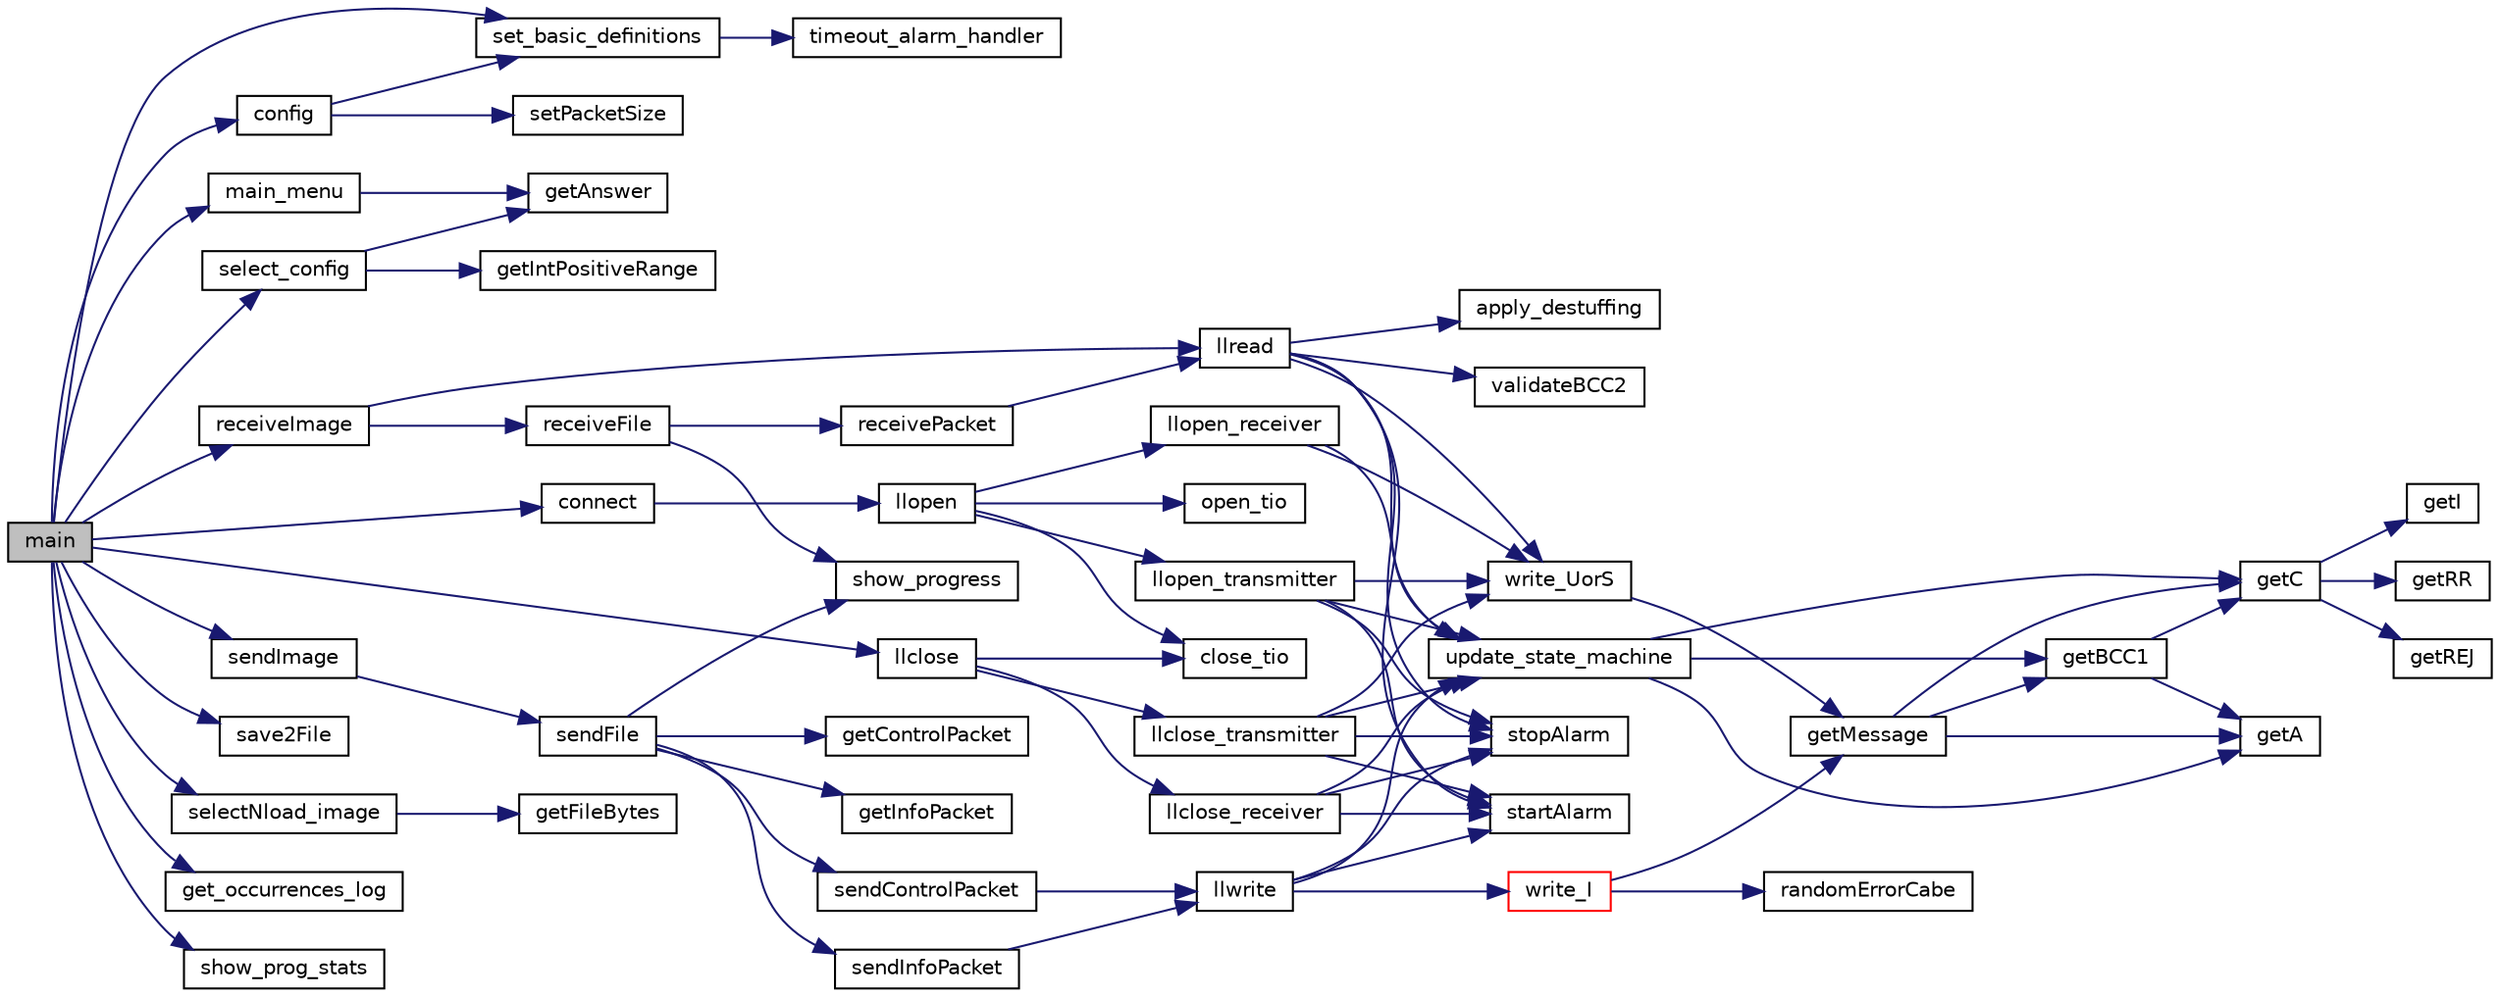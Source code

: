 digraph "main"
{
  edge [fontname="Helvetica",fontsize="10",labelfontname="Helvetica",labelfontsize="10"];
  node [fontname="Helvetica",fontsize="10",shape=record];
  rankdir="LR";
  Node1 [label="main",height=0.2,width=0.4,color="black", fillcolor="grey75", style="filled", fontcolor="black"];
  Node1 -> Node2 [color="midnightblue",fontsize="10",style="solid",fontname="Helvetica"];
  Node2 [label="set_basic_definitions",height=0.2,width=0.4,color="black", fillcolor="white", style="filled",URL="$_data_link_protocol_8c.html#a224fe6e5e5dac90f16f0a69196631a0f"];
  Node2 -> Node3 [color="midnightblue",fontsize="10",style="solid",fontname="Helvetica"];
  Node3 [label="timeout_alarm_handler",height=0.2,width=0.4,color="black", fillcolor="white", style="filled",URL="$_data_link_protocol_8c.html#abc2de636b525f3c7fb5c49058c0e9814"];
  Node1 -> Node4 [color="midnightblue",fontsize="10",style="solid",fontname="Helvetica"];
  Node4 [label="main_menu",height=0.2,width=0.4,color="black", fillcolor="white", style="filled",URL="$user__interface_8c.html#abb9d8fbe34b021fbe94f0021af0aaff4"];
  Node4 -> Node5 [color="midnightblue",fontsize="10",style="solid",fontname="Helvetica"];
  Node5 [label="getAnswer",height=0.2,width=0.4,color="black", fillcolor="white", style="filled",URL="$user__interface_8c.html#ad446d677222dae1e80caf8b0c660a650"];
  Node1 -> Node6 [color="midnightblue",fontsize="10",style="solid",fontname="Helvetica"];
  Node6 [label="connect",height=0.2,width=0.4,color="black", fillcolor="white", style="filled",URL="$_app_8c.html#a6045e10b730f1c443651f5209bd9e913"];
  Node6 -> Node7 [color="midnightblue",fontsize="10",style="solid",fontname="Helvetica"];
  Node7 [label="llopen",height=0.2,width=0.4,color="black", fillcolor="white", style="filled",URL="$_data_link_protocol_8c.html#ad5e2d7d1bfd0b3b8308cd64a8a14b6be"];
  Node7 -> Node8 [color="midnightblue",fontsize="10",style="solid",fontname="Helvetica"];
  Node8 [label="open_tio",height=0.2,width=0.4,color="black", fillcolor="white", style="filled",URL="$_data_link_protocol_8c.html#a03896ec2c50423b2e87bade6f0e44e6f"];
  Node7 -> Node9 [color="midnightblue",fontsize="10",style="solid",fontname="Helvetica"];
  Node9 [label="llopen_transmitter",height=0.2,width=0.4,color="black", fillcolor="white", style="filled",URL="$_data_link_protocol_8c.html#ac207e9b954aaa099580f249836d0c47b"];
  Node9 -> Node10 [color="midnightblue",fontsize="10",style="solid",fontname="Helvetica"];
  Node10 [label="write_UorS",height=0.2,width=0.4,color="black", fillcolor="white", style="filled",URL="$_data_link_protocol_8c.html#a91dbcb5921f187a9984cc67ea03398fc"];
  Node10 -> Node11 [color="midnightblue",fontsize="10",style="solid",fontname="Helvetica"];
  Node11 [label="getMessage",height=0.2,width=0.4,color="black", fillcolor="white", style="filled",URL="$_data_link_protocol_8c.html#a15fda084e7c867a3bbec56c610d51328"];
  Node11 -> Node12 [color="midnightblue",fontsize="10",style="solid",fontname="Helvetica"];
  Node12 [label="getA",height=0.2,width=0.4,color="black", fillcolor="white", style="filled",URL="$_data_link_protocol_8c.html#a6a7b7f464b479f94feff8d9a00b18641"];
  Node11 -> Node13 [color="midnightblue",fontsize="10",style="solid",fontname="Helvetica"];
  Node13 [label="getC",height=0.2,width=0.4,color="black", fillcolor="white", style="filled",URL="$_data_link_protocol_8c.html#aaa901ccedf05fba90552bdacbd11d3e9"];
  Node13 -> Node14 [color="midnightblue",fontsize="10",style="solid",fontname="Helvetica"];
  Node14 [label="getI",height=0.2,width=0.4,color="black", fillcolor="white", style="filled",URL="$_data_link_protocol_8c.html#a1e4dbedff6dab62b362ac8ce0c34db2b"];
  Node13 -> Node15 [color="midnightblue",fontsize="10",style="solid",fontname="Helvetica"];
  Node15 [label="getRR",height=0.2,width=0.4,color="black", fillcolor="white", style="filled",URL="$_data_link_protocol_8c.html#a61563a2133275f81530af205df721370"];
  Node13 -> Node16 [color="midnightblue",fontsize="10",style="solid",fontname="Helvetica"];
  Node16 [label="getREJ",height=0.2,width=0.4,color="black", fillcolor="white", style="filled",URL="$_data_link_protocol_8c.html#abaa3708a048ddc5767862379efc6a548"];
  Node11 -> Node17 [color="midnightblue",fontsize="10",style="solid",fontname="Helvetica"];
  Node17 [label="getBCC1",height=0.2,width=0.4,color="black", fillcolor="white", style="filled",URL="$_data_link_protocol_8c.html#afa532baada4350c6ed5b8193170b419d"];
  Node17 -> Node12 [color="midnightblue",fontsize="10",style="solid",fontname="Helvetica"];
  Node17 -> Node13 [color="midnightblue",fontsize="10",style="solid",fontname="Helvetica"];
  Node9 -> Node18 [color="midnightblue",fontsize="10",style="solid",fontname="Helvetica"];
  Node18 [label="startAlarm",height=0.2,width=0.4,color="black", fillcolor="white", style="filled",URL="$_data_link_protocol_8c.html#a49297b2b7505288d30cfe8a7e5ed19eb"];
  Node9 -> Node19 [color="midnightblue",fontsize="10",style="solid",fontname="Helvetica"];
  Node19 [label="update_state_machine",height=0.2,width=0.4,color="black", fillcolor="white", style="filled",URL="$_data_link_protocol_8c.html#ae6b9522ed0e0617707ec39205ac3d66b"];
  Node19 -> Node12 [color="midnightblue",fontsize="10",style="solid",fontname="Helvetica"];
  Node19 -> Node13 [color="midnightblue",fontsize="10",style="solid",fontname="Helvetica"];
  Node19 -> Node17 [color="midnightblue",fontsize="10",style="solid",fontname="Helvetica"];
  Node9 -> Node20 [color="midnightblue",fontsize="10",style="solid",fontname="Helvetica"];
  Node20 [label="stopAlarm",height=0.2,width=0.4,color="black", fillcolor="white", style="filled",URL="$_data_link_protocol_8c.html#a7ae58fc4d576671de97e4eab7d92d8ce"];
  Node7 -> Node21 [color="midnightblue",fontsize="10",style="solid",fontname="Helvetica"];
  Node21 [label="close_tio",height=0.2,width=0.4,color="black", fillcolor="white", style="filled",URL="$_data_link_protocol_8c.html#a5a80102345b55b2906f6de5b74872837"];
  Node7 -> Node22 [color="midnightblue",fontsize="10",style="solid",fontname="Helvetica"];
  Node22 [label="llopen_receiver",height=0.2,width=0.4,color="black", fillcolor="white", style="filled",URL="$_data_link_protocol_8c.html#acfb412f632509cf5ca97fbddfce1f9ca"];
  Node22 -> Node19 [color="midnightblue",fontsize="10",style="solid",fontname="Helvetica"];
  Node22 -> Node10 [color="midnightblue",fontsize="10",style="solid",fontname="Helvetica"];
  Node1 -> Node23 [color="midnightblue",fontsize="10",style="solid",fontname="Helvetica"];
  Node23 [label="sendImage",height=0.2,width=0.4,color="black", fillcolor="white", style="filled",URL="$_app_8c.html#a98a8980fff84f275db111d589b776f8d"];
  Node23 -> Node24 [color="midnightblue",fontsize="10",style="solid",fontname="Helvetica"];
  Node24 [label="sendFile",height=0.2,width=0.4,color="black", fillcolor="white", style="filled",URL="$_app_protocol_8c.html#a4b94281ba90edbd7830b34f849d13a7d"];
  Node24 -> Node25 [color="midnightblue",fontsize="10",style="solid",fontname="Helvetica"];
  Node25 [label="getControlPacket",height=0.2,width=0.4,color="black", fillcolor="white", style="filled",URL="$_app_protocol_8c.html#a2b801ed1acf22e8bfa83ca4b94387ff1"];
  Node24 -> Node26 [color="midnightblue",fontsize="10",style="solid",fontname="Helvetica"];
  Node26 [label="sendControlPacket",height=0.2,width=0.4,color="black", fillcolor="white", style="filled",URL="$_app_protocol_8c.html#a123485ea53d189897094d75d75e7c9db"];
  Node26 -> Node27 [color="midnightblue",fontsize="10",style="solid",fontname="Helvetica"];
  Node27 [label="llwrite",height=0.2,width=0.4,color="black", fillcolor="white", style="filled",URL="$_data_link_protocol_8c.html#a7566fe39434784a0bc29e8b0e64485fc"];
  Node27 -> Node28 [color="midnightblue",fontsize="10",style="solid",fontname="Helvetica"];
  Node28 [label="write_I",height=0.2,width=0.4,color="red", fillcolor="white", style="filled",URL="$_data_link_protocol_8c.html#ab455e0521aa499284c844ee6f8e26598"];
  Node28 -> Node11 [color="midnightblue",fontsize="10",style="solid",fontname="Helvetica"];
  Node28 -> Node29 [color="midnightblue",fontsize="10",style="solid",fontname="Helvetica"];
  Node29 [label="randomErrorCabe",height=0.2,width=0.4,color="black", fillcolor="white", style="filled",URL="$_data_link_protocol_8c.html#a0897e8adf83062f90d9c40d7150a65da"];
  Node27 -> Node18 [color="midnightblue",fontsize="10",style="solid",fontname="Helvetica"];
  Node27 -> Node19 [color="midnightblue",fontsize="10",style="solid",fontname="Helvetica"];
  Node27 -> Node20 [color="midnightblue",fontsize="10",style="solid",fontname="Helvetica"];
  Node24 -> Node30 [color="midnightblue",fontsize="10",style="solid",fontname="Helvetica"];
  Node30 [label="getInfoPacket",height=0.2,width=0.4,color="black", fillcolor="white", style="filled",URL="$_app_protocol_8c.html#a181cbaf5a7dc6ebcbe16544b869fad0c"];
  Node24 -> Node31 [color="midnightblue",fontsize="10",style="solid",fontname="Helvetica"];
  Node31 [label="sendInfoPacket",height=0.2,width=0.4,color="black", fillcolor="white", style="filled",URL="$_app_protocol_8c.html#a210995acca3c01cc05ab4f44fae52612"];
  Node31 -> Node27 [color="midnightblue",fontsize="10",style="solid",fontname="Helvetica"];
  Node24 -> Node32 [color="midnightblue",fontsize="10",style="solid",fontname="Helvetica"];
  Node32 [label="show_progress",height=0.2,width=0.4,color="black", fillcolor="white", style="filled",URL="$_app_protocol_8c.html#a5e7b721b0e6dfd145cd681f4fcc6563f"];
  Node1 -> Node33 [color="midnightblue",fontsize="10",style="solid",fontname="Helvetica"];
  Node33 [label="receiveImage",height=0.2,width=0.4,color="black", fillcolor="white", style="filled",URL="$_app_8c.html#adf499412f537e5461d3866f5fd3c39b0"];
  Node33 -> Node34 [color="midnightblue",fontsize="10",style="solid",fontname="Helvetica"];
  Node34 [label="receiveFile",height=0.2,width=0.4,color="black", fillcolor="white", style="filled",URL="$_app_protocol_8c.html#a04f67022bd1631babfe280130d4e2652"];
  Node34 -> Node35 [color="midnightblue",fontsize="10",style="solid",fontname="Helvetica"];
  Node35 [label="receivePacket",height=0.2,width=0.4,color="black", fillcolor="white", style="filled",URL="$_app_protocol_8c.html#a9f88cc77297a74876f2da9d2d625a45a"];
  Node35 -> Node36 [color="midnightblue",fontsize="10",style="solid",fontname="Helvetica"];
  Node36 [label="llread",height=0.2,width=0.4,color="black", fillcolor="white", style="filled",URL="$_data_link_protocol_8c.html#a817ab883a4ff26223483ed9d739b8fd8"];
  Node36 -> Node18 [color="midnightblue",fontsize="10",style="solid",fontname="Helvetica"];
  Node36 -> Node19 [color="midnightblue",fontsize="10",style="solid",fontname="Helvetica"];
  Node36 -> Node20 [color="midnightblue",fontsize="10",style="solid",fontname="Helvetica"];
  Node36 -> Node37 [color="midnightblue",fontsize="10",style="solid",fontname="Helvetica"];
  Node37 [label="apply_destuffing",height=0.2,width=0.4,color="black", fillcolor="white", style="filled",URL="$_data_link_protocol_8c.html#ae36e00d7a30049b1b576c2ade31f6544"];
  Node36 -> Node38 [color="midnightblue",fontsize="10",style="solid",fontname="Helvetica"];
  Node38 [label="validateBCC2",height=0.2,width=0.4,color="black", fillcolor="white", style="filled",URL="$_data_link_protocol_8c.html#a8cc2689cf337466f422f4c3647b6b558"];
  Node36 -> Node10 [color="midnightblue",fontsize="10",style="solid",fontname="Helvetica"];
  Node34 -> Node32 [color="midnightblue",fontsize="10",style="solid",fontname="Helvetica"];
  Node33 -> Node36 [color="midnightblue",fontsize="10",style="solid",fontname="Helvetica"];
  Node1 -> Node39 [color="midnightblue",fontsize="10",style="solid",fontname="Helvetica"];
  Node39 [label="llclose",height=0.2,width=0.4,color="black", fillcolor="white", style="filled",URL="$_data_link_protocol_8c.html#a4bcc2bd551581e8e07bed568cf257810"];
  Node39 -> Node40 [color="midnightblue",fontsize="10",style="solid",fontname="Helvetica"];
  Node40 [label="llclose_receiver",height=0.2,width=0.4,color="black", fillcolor="white", style="filled",URL="$_data_link_protocol_8c.html#aeb460620fe2245b4a7c69dca326b8aba"];
  Node40 -> Node18 [color="midnightblue",fontsize="10",style="solid",fontname="Helvetica"];
  Node40 -> Node19 [color="midnightblue",fontsize="10",style="solid",fontname="Helvetica"];
  Node40 -> Node20 [color="midnightblue",fontsize="10",style="solid",fontname="Helvetica"];
  Node39 -> Node41 [color="midnightblue",fontsize="10",style="solid",fontname="Helvetica"];
  Node41 [label="llclose_transmitter",height=0.2,width=0.4,color="black", fillcolor="white", style="filled",URL="$_data_link_protocol_8c.html#ae5a38eb4c5ded3a0a10fa2488f5ec158"];
  Node41 -> Node10 [color="midnightblue",fontsize="10",style="solid",fontname="Helvetica"];
  Node41 -> Node18 [color="midnightblue",fontsize="10",style="solid",fontname="Helvetica"];
  Node41 -> Node19 [color="midnightblue",fontsize="10",style="solid",fontname="Helvetica"];
  Node41 -> Node20 [color="midnightblue",fontsize="10",style="solid",fontname="Helvetica"];
  Node39 -> Node21 [color="midnightblue",fontsize="10",style="solid",fontname="Helvetica"];
  Node1 -> Node42 [color="midnightblue",fontsize="10",style="solid",fontname="Helvetica"];
  Node42 [label="save2File",height=0.2,width=0.4,color="black", fillcolor="white", style="filled",URL="$_file_funcs_8c.html#ae5c276dd098d71b46b260e0fa06f599c"];
  Node1 -> Node43 [color="midnightblue",fontsize="10",style="solid",fontname="Helvetica"];
  Node43 [label="select_config",height=0.2,width=0.4,color="black", fillcolor="white", style="filled",URL="$user__interface_8c.html#ad6d0ab03f6a31339c519e6b84981e880"];
  Node43 -> Node5 [color="midnightblue",fontsize="10",style="solid",fontname="Helvetica"];
  Node43 -> Node44 [color="midnightblue",fontsize="10",style="solid",fontname="Helvetica"];
  Node44 [label="getIntPositiveRange",height=0.2,width=0.4,color="black", fillcolor="white", style="filled",URL="$user__interface_8c.html#a6a6c5f65e2e9427ab5e23b2e97cccd2d"];
  Node1 -> Node45 [color="midnightblue",fontsize="10",style="solid",fontname="Helvetica"];
  Node45 [label="config",height=0.2,width=0.4,color="black", fillcolor="white", style="filled",URL="$_app_8c.html#aad9f3ea413030fb0877cc1c04cfce2c9"];
  Node45 -> Node2 [color="midnightblue",fontsize="10",style="solid",fontname="Helvetica"];
  Node45 -> Node46 [color="midnightblue",fontsize="10",style="solid",fontname="Helvetica"];
  Node46 [label="setPacketSize",height=0.2,width=0.4,color="black", fillcolor="white", style="filled",URL="$_app_8c.html#a8e15d7a1b572d121a014c7dbe5f0c405"];
  Node1 -> Node47 [color="midnightblue",fontsize="10",style="solid",fontname="Helvetica"];
  Node47 [label="selectNload_image",height=0.2,width=0.4,color="black", fillcolor="white", style="filled",URL="$user__interface_8c.html#a20f9854e8f9e2095af30aabd2b7b1894"];
  Node47 -> Node48 [color="midnightblue",fontsize="10",style="solid",fontname="Helvetica"];
  Node48 [label="getFileBytes",height=0.2,width=0.4,color="black", fillcolor="white", style="filled",URL="$_file_funcs_8c.html#a50ddf2b9fb2f1a3697cabf66eeb86f5e"];
  Node1 -> Node49 [color="midnightblue",fontsize="10",style="solid",fontname="Helvetica"];
  Node49 [label="get_occurrences_log",height=0.2,width=0.4,color="black", fillcolor="white", style="filled",URL="$_data_link_protocol_8c.html#add6c8f971f74672e89169088bde88577"];
  Node1 -> Node50 [color="midnightblue",fontsize="10",style="solid",fontname="Helvetica"];
  Node50 [label="show_prog_stats",height=0.2,width=0.4,color="black", fillcolor="white", style="filled",URL="$user__interface_8c.html#ad49308fa427d3bffcf18ea892c66e5bb"];
}
